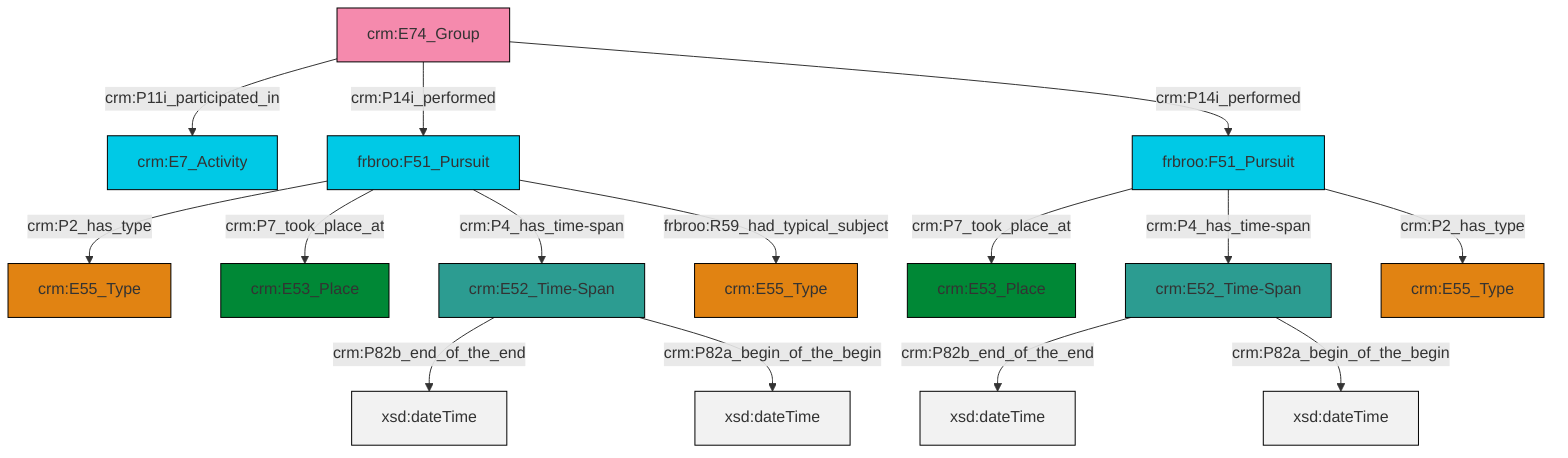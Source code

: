 graph TD
classDef Literal fill:#f2f2f2,stroke:#000000;
classDef CRM_Entity fill:#FFFFFF,stroke:#000000;
classDef Temporal_Entity fill:#00C9E6, stroke:#000000;
classDef Type fill:#E18312, stroke:#000000;
classDef Time-Span fill:#2C9C91, stroke:#000000;
classDef Appellation fill:#FFEB7F, stroke:#000000;
classDef Place fill:#008836, stroke:#000000;
classDef Persistent_Item fill:#B266B2, stroke:#000000;
classDef Conceptual_Object fill:#FFD700, stroke:#000000;
classDef Physical_Thing fill:#D2B48C, stroke:#000000;
classDef Actor fill:#f58aad, stroke:#000000;
classDef PC_Classes fill:#4ce600, stroke:#000000;
classDef Multi fill:#cccccc,stroke:#000000;

0["crm:E52_Time-Span"]:::Time-Span -->|crm:P82b_end_of_the_end| 1[xsd:dateTime]:::Literal
6["frbroo:F51_Pursuit"]:::Temporal_Entity -->|crm:P7_took_place_at| 4["crm:E53_Place"]:::Place
2["crm:E52_Time-Span"]:::Time-Span -->|crm:P82b_end_of_the_end| 14[xsd:dateTime]:::Literal
0["crm:E52_Time-Span"]:::Time-Span -->|crm:P82a_begin_of_the_begin| 17[xsd:dateTime]:::Literal
12["frbroo:F51_Pursuit"]:::Temporal_Entity -->|crm:P2_has_type| 10["crm:E55_Type"]:::Type
21["crm:E74_Group"]:::Actor -->|crm:P11i_participated_in| 22["crm:E7_Activity"]:::Temporal_Entity
12["frbroo:F51_Pursuit"]:::Temporal_Entity -->|crm:P7_took_place_at| 8["crm:E53_Place"]:::Place
21["crm:E74_Group"]:::Actor -->|crm:P14i_performed| 12["frbroo:F51_Pursuit"]:::Temporal_Entity
21["crm:E74_Group"]:::Actor -->|crm:P14i_performed| 6["frbroo:F51_Pursuit"]:::Temporal_Entity
12["frbroo:F51_Pursuit"]:::Temporal_Entity -->|crm:P4_has_time-span| 0["crm:E52_Time-Span"]:::Time-Span
6["frbroo:F51_Pursuit"]:::Temporal_Entity -->|crm:P4_has_time-span| 2["crm:E52_Time-Span"]:::Time-Span
6["frbroo:F51_Pursuit"]:::Temporal_Entity -->|crm:P2_has_type| 15["crm:E55_Type"]:::Type
12["frbroo:F51_Pursuit"]:::Temporal_Entity -->|frbroo:R59_had_typical_subject| 18["crm:E55_Type"]:::Type
2["crm:E52_Time-Span"]:::Time-Span -->|crm:P82a_begin_of_the_begin| 27[xsd:dateTime]:::Literal